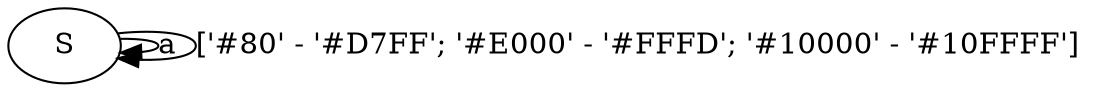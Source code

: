 digraph rgfsa {
  /* Circles-and-arrows diagram of FSA from right-regular grammar. 
     Generated by rg-to-dot.xsl.
     Input:file:/Users/cmsmcq/2021/gingersnap/toys/g102.ixml.xml
     Generated:2021-01-17T11:36:16.568307-07:00 */

S [label="S"]
S -> S [label="a"];
S -> S [label="['#80' - '#D7FF'; '#E000' - '#FFFD'; '#10000' - '#10FFFF']"];
}
